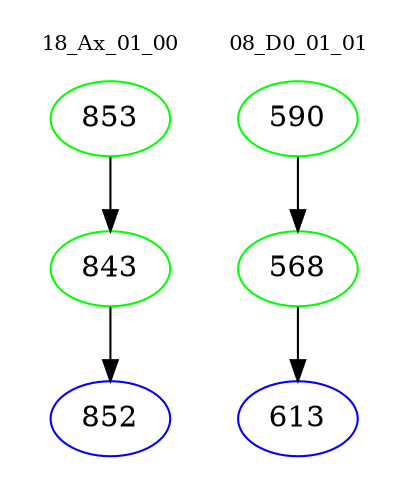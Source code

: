 digraph{
subgraph cluster_0 {
color = white
label = "18_Ax_01_00";
fontsize=10;
T0_853 [label="853", color="green"]
T0_853 -> T0_843 [color="black"]
T0_843 [label="843", color="green"]
T0_843 -> T0_852 [color="black"]
T0_852 [label="852", color="blue"]
}
subgraph cluster_1 {
color = white
label = "08_D0_01_01";
fontsize=10;
T1_590 [label="590", color="green"]
T1_590 -> T1_568 [color="black"]
T1_568 [label="568", color="green"]
T1_568 -> T1_613 [color="black"]
T1_613 [label="613", color="blue"]
}
}
